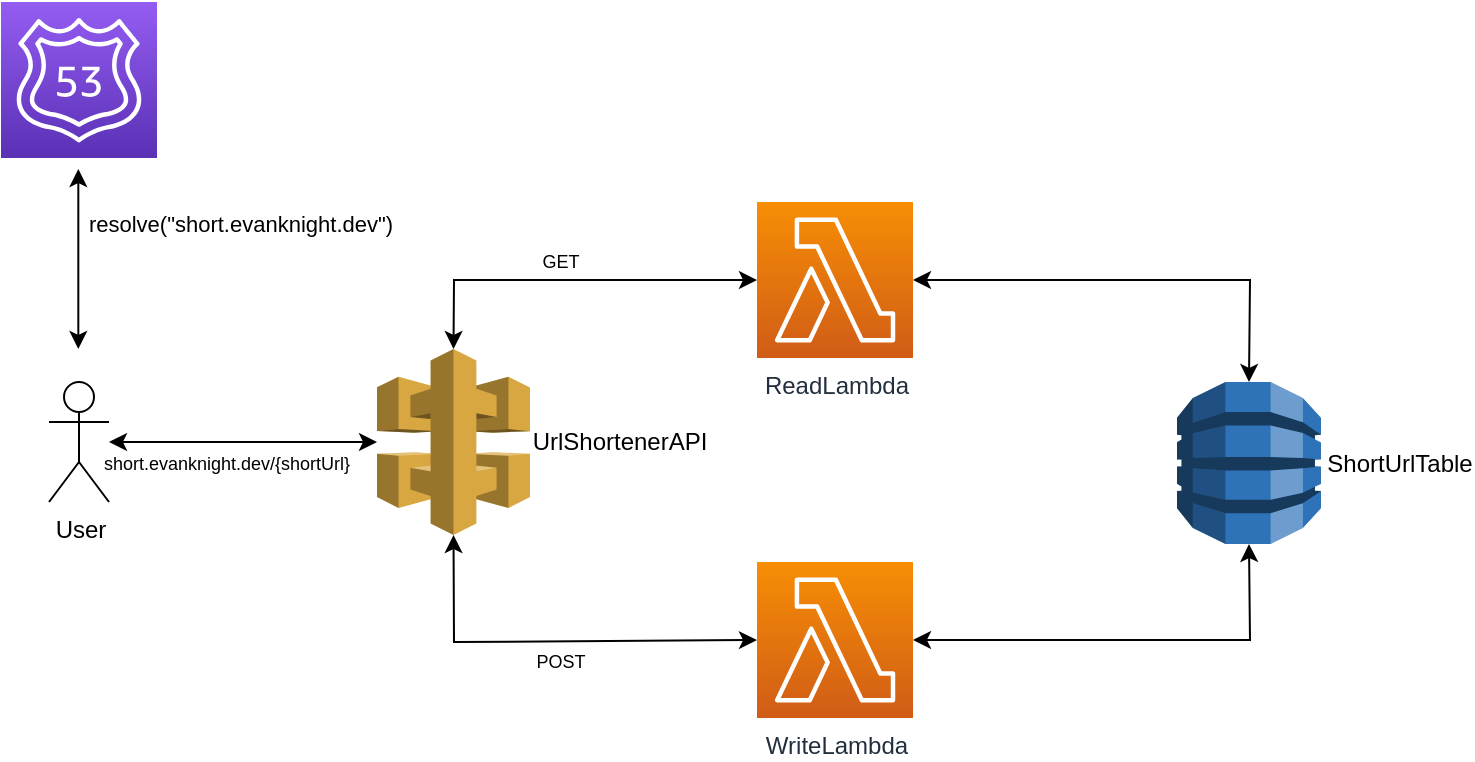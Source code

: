 <mxfile version="20.8.5" type="device"><diagram id="d7RkUJVhpzkLxPLtLJYJ" name="Page-1"><mxGraphModel dx="989" dy="504" grid="1" gridSize="10" guides="1" tooltips="1" connect="1" arrows="1" fold="1" page="1" pageScale="1" pageWidth="1100" pageHeight="850" math="0" shadow="0"><root><mxCell id="0"/><mxCell id="1" parent="0"/><mxCell id="I_7eAVDNdl_EsPH5-Qdi-1" value="User" style="shape=umlActor;verticalLabelPosition=bottom;verticalAlign=top;html=1;outlineConnect=0;" vertex="1" parent="1"><mxGeometry x="134.5" y="290" width="30" height="60" as="geometry"/></mxCell><mxCell id="I_7eAVDNdl_EsPH5-Qdi-3" value="" style="sketch=0;points=[[0,0,0],[0.25,0,0],[0.5,0,0],[0.75,0,0],[1,0,0],[0,1,0],[0.25,1,0],[0.5,1,0],[0.75,1,0],[1,1,0],[0,0.25,0],[0,0.5,0],[0,0.75,0],[1,0.25,0],[1,0.5,0],[1,0.75,0]];outlineConnect=0;fontColor=#232F3E;gradientColor=#945DF2;gradientDirection=north;fillColor=#5A30B5;strokeColor=#ffffff;dashed=0;verticalLabelPosition=bottom;verticalAlign=top;align=center;html=1;fontSize=12;fontStyle=0;aspect=fixed;shape=mxgraph.aws4.resourceIcon;resIcon=mxgraph.aws4.route_53;" vertex="1" parent="1"><mxGeometry x="110.5" y="100" width="78" height="78" as="geometry"/></mxCell><mxCell id="I_7eAVDNdl_EsPH5-Qdi-4" value="" style="outlineConnect=0;dashed=0;verticalLabelPosition=bottom;verticalAlign=top;align=center;html=1;shape=mxgraph.aws3.api_gateway;fillColor=#D9A741;gradientColor=none;" vertex="1" parent="1"><mxGeometry x="298.5" y="273.5" width="76.5" height="93" as="geometry"/></mxCell><mxCell id="I_7eAVDNdl_EsPH5-Qdi-5" value="ReadLambda" style="sketch=0;points=[[0,0,0],[0.25,0,0],[0.5,0,0],[0.75,0,0],[1,0,0],[0,1,0],[0.25,1,0],[0.5,1,0],[0.75,1,0],[1,1,0],[0,0.25,0],[0,0.5,0],[0,0.75,0],[1,0.25,0],[1,0.5,0],[1,0.75,0]];outlineConnect=0;fontColor=#232F3E;gradientColor=#F78E04;gradientDirection=north;fillColor=#D05C17;strokeColor=#ffffff;dashed=0;verticalLabelPosition=bottom;verticalAlign=top;align=center;html=1;fontSize=12;fontStyle=0;aspect=fixed;shape=mxgraph.aws4.resourceIcon;resIcon=mxgraph.aws4.lambda;" vertex="1" parent="1"><mxGeometry x="488.5" y="200" width="78" height="78" as="geometry"/></mxCell><mxCell id="I_7eAVDNdl_EsPH5-Qdi-6" value="WriteLambda" style="sketch=0;points=[[0,0,0],[0.25,0,0],[0.5,0,0],[0.75,0,0],[1,0,0],[0,1,0],[0.25,1,0],[0.5,1,0],[0.75,1,0],[1,1,0],[0,0.25,0],[0,0.5,0],[0,0.75,0],[1,0.25,0],[1,0.5,0],[1,0.75,0]];outlineConnect=0;fontColor=#232F3E;gradientColor=#F78E04;gradientDirection=north;fillColor=#D05C17;strokeColor=#ffffff;dashed=0;verticalLabelPosition=bottom;verticalAlign=top;align=center;html=1;fontSize=12;fontStyle=0;aspect=fixed;shape=mxgraph.aws4.resourceIcon;resIcon=mxgraph.aws4.lambda;" vertex="1" parent="1"><mxGeometry x="488.5" y="380" width="78" height="78" as="geometry"/></mxCell><mxCell id="I_7eAVDNdl_EsPH5-Qdi-7" value="" style="outlineConnect=0;dashed=0;verticalLabelPosition=bottom;verticalAlign=top;align=center;html=1;shape=mxgraph.aws3.dynamo_db;fillColor=#2E73B8;gradientColor=none;" vertex="1" parent="1"><mxGeometry x="698.5" y="290" width="72" height="81" as="geometry"/></mxCell><mxCell id="I_7eAVDNdl_EsPH5-Qdi-8" value="" style="endArrow=classic;startArrow=classic;html=1;rounded=0;" edge="1" parent="1"><mxGeometry width="50" height="50" relative="1" as="geometry"><mxPoint x="149.16" y="273.5" as="sourcePoint"/><mxPoint x="149.16" y="183.5" as="targetPoint"/></mxGeometry></mxCell><mxCell id="I_7eAVDNdl_EsPH5-Qdi-9" value="resolve(&quot;short.evanknight.dev&quot;)" style="edgeLabel;html=1;align=center;verticalAlign=middle;resizable=0;points=[];" vertex="1" connectable="0" parent="I_7eAVDNdl_EsPH5-Qdi-8"><mxGeometry x="0.333" y="-2" relative="1" as="geometry"><mxPoint x="79" y="-3" as="offset"/></mxGeometry></mxCell><mxCell id="I_7eAVDNdl_EsPH5-Qdi-10" value="" style="endArrow=classic;startArrow=classic;html=1;rounded=0;exitX=0.5;exitY=0;exitDx=0;exitDy=0;exitPerimeter=0;entryX=0;entryY=0.5;entryDx=0;entryDy=0;entryPerimeter=0;" edge="1" parent="1" source="I_7eAVDNdl_EsPH5-Qdi-4" target="I_7eAVDNdl_EsPH5-Qdi-5"><mxGeometry width="50" height="50" relative="1" as="geometry"><mxPoint x="400" y="420" as="sourcePoint"/><mxPoint x="450" y="370" as="targetPoint"/><Array as="points"><mxPoint x="337" y="239"/></Array></mxGeometry></mxCell><mxCell id="I_7eAVDNdl_EsPH5-Qdi-18" value="GET" style="edgeLabel;html=1;align=center;verticalAlign=middle;resizable=0;points=[];fontSize=9;" vertex="1" connectable="0" parent="I_7eAVDNdl_EsPH5-Qdi-10"><mxGeometry x="-0.019" relative="1" as="geometry"><mxPoint x="-4" y="-9" as="offset"/></mxGeometry></mxCell><mxCell id="I_7eAVDNdl_EsPH5-Qdi-11" value="" style="endArrow=classic;startArrow=classic;html=1;rounded=0;" edge="1" parent="1" source="I_7eAVDNdl_EsPH5-Qdi-1" target="I_7eAVDNdl_EsPH5-Qdi-4"><mxGeometry width="50" height="50" relative="1" as="geometry"><mxPoint x="190" y="320" as="sourcePoint"/><mxPoint x="450" y="370" as="targetPoint"/></mxGeometry></mxCell><mxCell id="I_7eAVDNdl_EsPH5-Qdi-17" value="short.evanknight.dev/{shortUrl}" style="edgeLabel;html=1;align=center;verticalAlign=middle;resizable=0;points=[];fontSize=9;" vertex="1" connectable="0" parent="I_7eAVDNdl_EsPH5-Qdi-11"><mxGeometry x="-0.34" y="-1" relative="1" as="geometry"><mxPoint x="14" y="10" as="offset"/></mxGeometry></mxCell><mxCell id="I_7eAVDNdl_EsPH5-Qdi-12" value="" style="endArrow=classic;startArrow=classic;html=1;rounded=0;exitX=0.5;exitY=1;exitDx=0;exitDy=0;exitPerimeter=0;entryX=0;entryY=0.5;entryDx=0;entryDy=0;entryPerimeter=0;" edge="1" parent="1" source="I_7eAVDNdl_EsPH5-Qdi-4" target="I_7eAVDNdl_EsPH5-Qdi-6"><mxGeometry width="50" height="50" relative="1" as="geometry"><mxPoint x="400" y="420" as="sourcePoint"/><mxPoint x="450" y="370" as="targetPoint"/><Array as="points"><mxPoint x="337" y="420"/></Array></mxGeometry></mxCell><mxCell id="I_7eAVDNdl_EsPH5-Qdi-19" value="POST" style="edgeLabel;html=1;align=center;verticalAlign=middle;resizable=0;points=[];fontSize=9;" vertex="1" connectable="0" parent="I_7eAVDNdl_EsPH5-Qdi-12"><mxGeometry x="0.049" y="-1" relative="1" as="geometry"><mxPoint x="-1" y="9" as="offset"/></mxGeometry></mxCell><mxCell id="I_7eAVDNdl_EsPH5-Qdi-13" value="" style="endArrow=classic;startArrow=classic;html=1;rounded=0;exitX=1;exitY=0.5;exitDx=0;exitDy=0;exitPerimeter=0;entryX=0.5;entryY=0;entryDx=0;entryDy=0;entryPerimeter=0;" edge="1" parent="1" source="I_7eAVDNdl_EsPH5-Qdi-5" target="I_7eAVDNdl_EsPH5-Qdi-7"><mxGeometry width="50" height="50" relative="1" as="geometry"><mxPoint x="640" y="360" as="sourcePoint"/><mxPoint x="690" y="310" as="targetPoint"/><Array as="points"><mxPoint x="735" y="239"/></Array></mxGeometry></mxCell><mxCell id="I_7eAVDNdl_EsPH5-Qdi-14" value="" style="endArrow=classic;startArrow=classic;html=1;rounded=0;exitX=1;exitY=0.5;exitDx=0;exitDy=0;exitPerimeter=0;entryX=0.5;entryY=1;entryDx=0;entryDy=0;entryPerimeter=0;" edge="1" parent="1" source="I_7eAVDNdl_EsPH5-Qdi-6" target="I_7eAVDNdl_EsPH5-Qdi-7"><mxGeometry width="50" height="50" relative="1" as="geometry"><mxPoint x="640" y="360" as="sourcePoint"/><mxPoint x="690" y="310" as="targetPoint"/><Array as="points"><mxPoint x="735" y="419"/></Array></mxGeometry></mxCell><mxCell id="I_7eAVDNdl_EsPH5-Qdi-15" value="UrlShortenerAPI" style="text;html=1;strokeColor=none;fillColor=none;align=center;verticalAlign=middle;whiteSpace=wrap;rounded=0;" vertex="1" parent="1"><mxGeometry x="390" y="305" width="60" height="30" as="geometry"/></mxCell><mxCell id="I_7eAVDNdl_EsPH5-Qdi-16" value="ShortUrlTable" style="text;html=1;strokeColor=none;fillColor=none;align=center;verticalAlign=middle;whiteSpace=wrap;rounded=0;" vertex="1" parent="1"><mxGeometry x="780" y="315.5" width="60" height="30" as="geometry"/></mxCell></root></mxGraphModel></diagram></mxfile>
